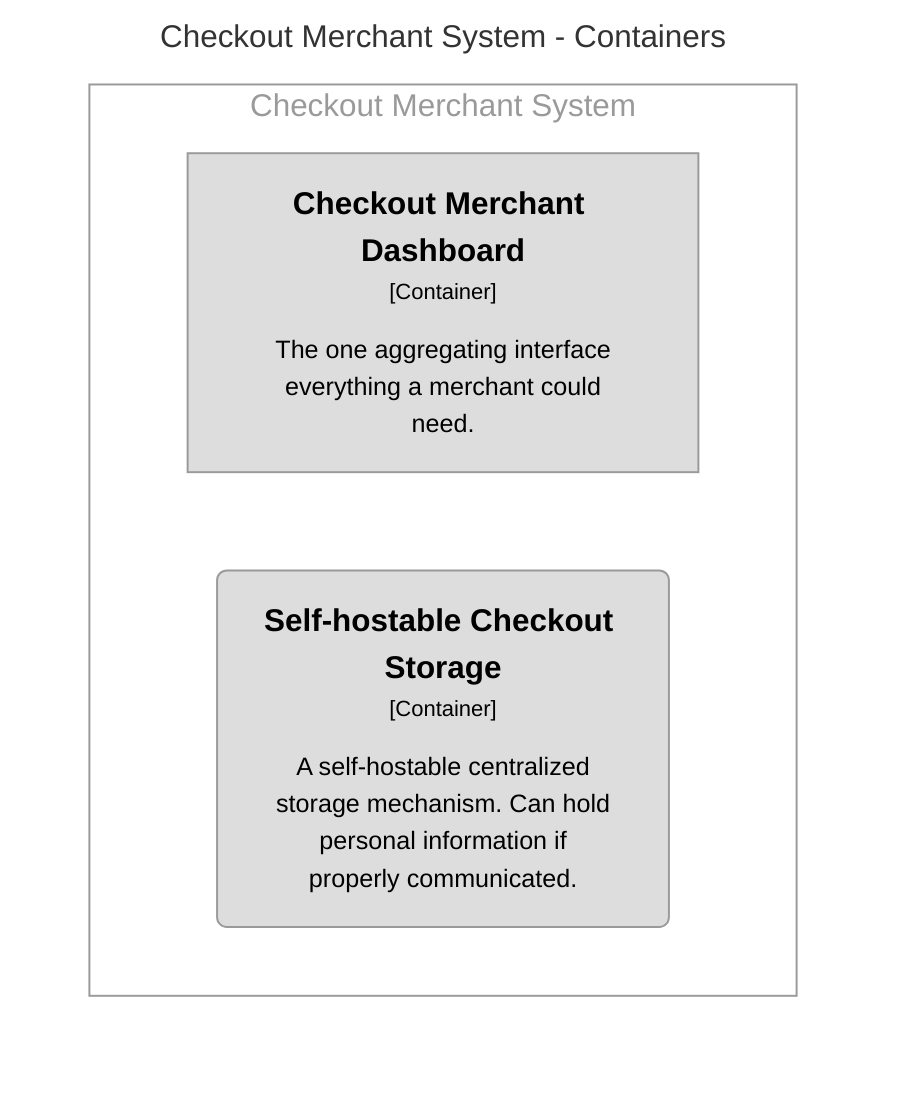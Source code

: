 graph TB
  linkStyle default fill:#ffffff

  subgraph diagram [Checkout Merchant System - Containers]
    style diagram fill:#ffffff,stroke:#ffffff

    subgraph 32 [Checkout Merchant System]
      style 32 fill:#ffffff,stroke:#9a9a9a,color:#9a9a9a

      33["<div style='font-weight: bold'>Checkout Merchant Dashboard</div><div style='font-size: 70%; margin-top: 0px'>[Container]</div><div style='font-size: 80%; margin-top:10px'>The one aggregating interface<br />everything a merchant could<br />need.</div>"]
      style 33 fill:#dddddd,stroke:#9a9a9a,color:#000000
      34("<div style='font-weight: bold'>Self-hostable Checkout Storage</div><div style='font-size: 70%; margin-top: 0px'>[Container]</div><div style='font-size: 80%; margin-top:10px'>A self-hostable centralized<br />storage mechanism. Can hold<br />personal information if<br />properly communicated.</div>")
      style 34 fill:#dddddd,stroke:#9a9a9a,color:#000000
    end

  end